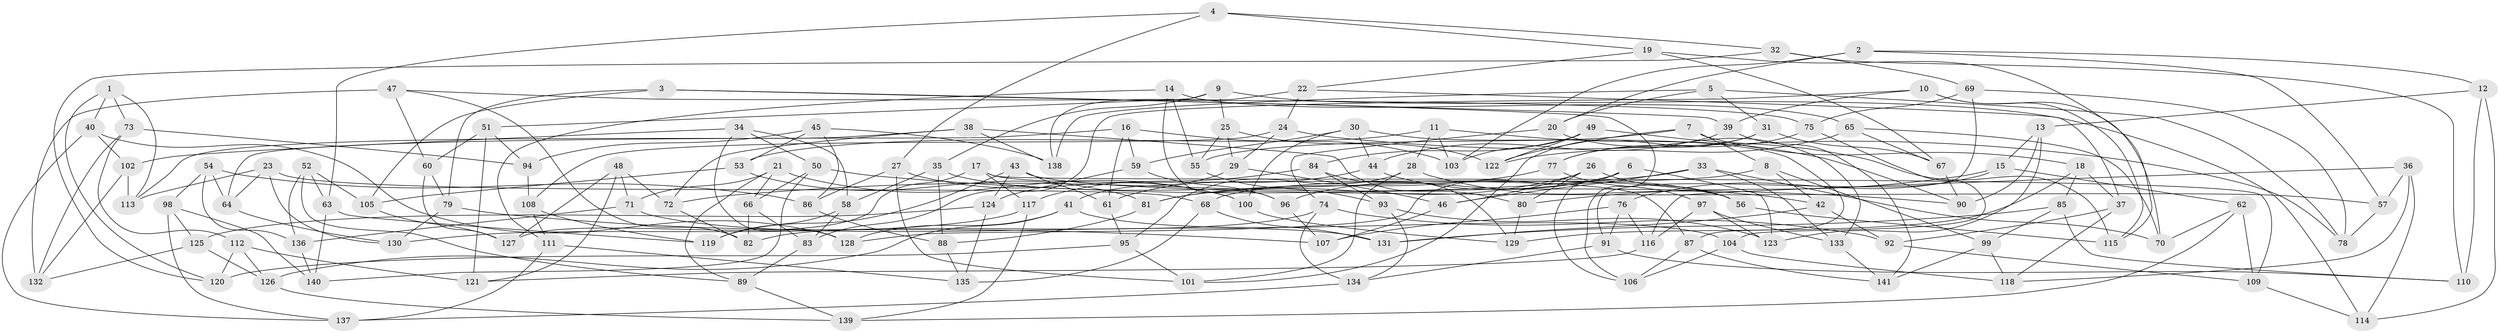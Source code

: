 // Generated by graph-tools (version 1.1) at 2025/02/03/09/25 03:02:55]
// undirected, 141 vertices, 282 edges
graph export_dot {
graph [start="1"]
  node [color=gray90,style=filled];
  1;
  2;
  3;
  4;
  5;
  6;
  7;
  8;
  9;
  10;
  11;
  12;
  13;
  14;
  15;
  16;
  17;
  18;
  19;
  20;
  21;
  22;
  23;
  24;
  25;
  26;
  27;
  28;
  29;
  30;
  31;
  32;
  33;
  34;
  35;
  36;
  37;
  38;
  39;
  40;
  41;
  42;
  43;
  44;
  45;
  46;
  47;
  48;
  49;
  50;
  51;
  52;
  53;
  54;
  55;
  56;
  57;
  58;
  59;
  60;
  61;
  62;
  63;
  64;
  65;
  66;
  67;
  68;
  69;
  70;
  71;
  72;
  73;
  74;
  75;
  76;
  77;
  78;
  79;
  80;
  81;
  82;
  83;
  84;
  85;
  86;
  87;
  88;
  89;
  90;
  91;
  92;
  93;
  94;
  95;
  96;
  97;
  98;
  99;
  100;
  101;
  102;
  103;
  104;
  105;
  106;
  107;
  108;
  109;
  110;
  111;
  112;
  113;
  114;
  115;
  116;
  117;
  118;
  119;
  120;
  121;
  122;
  123;
  124;
  125;
  126;
  127;
  128;
  129;
  130;
  131;
  132;
  133;
  134;
  135;
  136;
  137;
  138;
  139;
  140;
  141;
  1 -- 40;
  1 -- 113;
  1 -- 120;
  1 -- 73;
  2 -- 20;
  2 -- 12;
  2 -- 103;
  2 -- 57;
  3 -- 105;
  3 -- 106;
  3 -- 79;
  3 -- 39;
  4 -- 27;
  4 -- 32;
  4 -- 63;
  4 -- 19;
  5 -- 78;
  5 -- 31;
  5 -- 138;
  5 -- 20;
  6 -- 96;
  6 -- 106;
  6 -- 128;
  6 -- 123;
  7 -- 122;
  7 -- 18;
  7 -- 8;
  7 -- 55;
  8 -- 42;
  8 -- 99;
  8 -- 68;
  9 -- 35;
  9 -- 51;
  9 -- 25;
  9 -- 114;
  10 -- 39;
  10 -- 83;
  10 -- 115;
  10 -- 70;
  11 -- 28;
  11 -- 53;
  11 -- 90;
  11 -- 103;
  12 -- 114;
  12 -- 110;
  12 -- 13;
  13 -- 90;
  13 -- 15;
  13 -- 123;
  14 -- 111;
  14 -- 96;
  14 -- 55;
  14 -- 65;
  15 -- 80;
  15 -- 76;
  15 -- 62;
  16 -- 64;
  16 -- 61;
  16 -- 59;
  16 -- 103;
  17 -- 109;
  17 -- 127;
  17 -- 87;
  17 -- 117;
  18 -- 37;
  18 -- 129;
  18 -- 85;
  19 -- 115;
  19 -- 67;
  19 -- 22;
  20 -- 74;
  20 -- 133;
  21 -- 71;
  21 -- 100;
  21 -- 89;
  21 -- 66;
  22 -- 37;
  22 -- 24;
  22 -- 138;
  23 -- 64;
  23 -- 68;
  23 -- 130;
  23 -- 113;
  24 -- 29;
  24 -- 108;
  24 -- 78;
  25 -- 29;
  25 -- 55;
  25 -- 122;
  26 -- 56;
  26 -- 81;
  26 -- 80;
  26 -- 46;
  27 -- 101;
  27 -- 86;
  27 -- 100;
  28 -- 95;
  28 -- 101;
  28 -- 42;
  29 -- 46;
  29 -- 41;
  30 -- 44;
  30 -- 100;
  30 -- 59;
  30 -- 87;
  31 -- 101;
  31 -- 67;
  31 -- 77;
  32 -- 120;
  32 -- 69;
  32 -- 110;
  33 -- 133;
  33 -- 72;
  33 -- 70;
  33 -- 46;
  34 -- 102;
  34 -- 50;
  34 -- 58;
  34 -- 128;
  35 -- 88;
  35 -- 58;
  35 -- 56;
  36 -- 57;
  36 -- 116;
  36 -- 114;
  36 -- 118;
  37 -- 118;
  37 -- 92;
  38 -- 72;
  38 -- 138;
  38 -- 80;
  38 -- 113;
  39 -- 44;
  39 -- 141;
  40 -- 102;
  40 -- 128;
  40 -- 137;
  41 -- 128;
  41 -- 104;
  41 -- 126;
  42 -- 131;
  42 -- 92;
  43 -- 61;
  43 -- 57;
  43 -- 119;
  43 -- 124;
  44 -- 56;
  44 -- 61;
  45 -- 138;
  45 -- 86;
  45 -- 53;
  45 -- 94;
  46 -- 107;
  47 -- 60;
  47 -- 82;
  47 -- 75;
  47 -- 132;
  48 -- 127;
  48 -- 121;
  48 -- 72;
  48 -- 71;
  49 -- 103;
  49 -- 115;
  49 -- 122;
  49 -- 84;
  50 -- 66;
  50 -- 140;
  50 -- 90;
  51 -- 94;
  51 -- 121;
  51 -- 60;
  52 -- 105;
  52 -- 63;
  52 -- 89;
  52 -- 136;
  53 -- 81;
  53 -- 105;
  54 -- 64;
  54 -- 136;
  54 -- 86;
  54 -- 98;
  55 -- 93;
  56 -- 115;
  57 -- 78;
  58 -- 83;
  58 -- 119;
  59 -- 96;
  59 -- 124;
  60 -- 127;
  60 -- 79;
  61 -- 95;
  62 -- 109;
  62 -- 70;
  62 -- 139;
  63 -- 140;
  63 -- 119;
  64 -- 130;
  65 -- 67;
  65 -- 70;
  65 -- 122;
  66 -- 83;
  66 -- 82;
  67 -- 90;
  68 -- 135;
  68 -- 131;
  69 -- 75;
  69 -- 78;
  69 -- 91;
  71 -- 136;
  71 -- 131;
  72 -- 82;
  73 -- 94;
  73 -- 112;
  73 -- 132;
  74 -- 134;
  74 -- 92;
  74 -- 82;
  75 -- 77;
  75 -- 104;
  76 -- 91;
  76 -- 107;
  76 -- 116;
  77 -- 81;
  77 -- 97;
  79 -- 107;
  79 -- 130;
  80 -- 129;
  81 -- 88;
  83 -- 89;
  84 -- 117;
  84 -- 129;
  84 -- 93;
  85 -- 110;
  85 -- 99;
  85 -- 131;
  86 -- 88;
  87 -- 106;
  87 -- 141;
  88 -- 135;
  89 -- 139;
  91 -- 110;
  91 -- 134;
  92 -- 109;
  93 -- 123;
  93 -- 134;
  94 -- 108;
  95 -- 101;
  95 -- 120;
  96 -- 107;
  97 -- 116;
  97 -- 133;
  97 -- 123;
  98 -- 137;
  98 -- 125;
  98 -- 140;
  99 -- 141;
  99 -- 118;
  100 -- 129;
  102 -- 132;
  102 -- 113;
  104 -- 118;
  104 -- 106;
  105 -- 127;
  108 -- 119;
  108 -- 111;
  109 -- 114;
  111 -- 135;
  111 -- 137;
  112 -- 121;
  112 -- 126;
  112 -- 120;
  116 -- 121;
  117 -- 139;
  117 -- 130;
  124 -- 135;
  124 -- 125;
  125 -- 126;
  125 -- 132;
  126 -- 139;
  133 -- 141;
  134 -- 137;
  136 -- 140;
}

